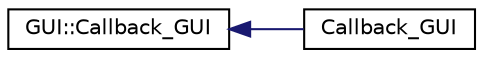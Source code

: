 digraph "Graphical Class Hierarchy"
{
 // LATEX_PDF_SIZE
  edge [fontname="Helvetica",fontsize="10",labelfontname="Helvetica",labelfontsize="10"];
  node [fontname="Helvetica",fontsize="10",shape=record];
  rankdir="LR";
  Node0 [label="GUI::Callback_GUI",height=0.2,width=0.4,color="black", fillcolor="white", style="filled",URL="$structGUI_1_1Callback__GUI.html",tooltip="Callback interface which needs to be implemented by the user."];
  Node0 -> Node1 [dir="back",color="midnightblue",fontsize="10",style="solid",fontname="Helvetica"];
  Node1 [label="Callback_GUI",height=0.2,width=0.4,color="black", fillcolor="white", style="filled",URL="$classCallback__GUI.html",tooltip=" "];
}
